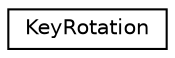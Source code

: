 digraph "Graphical Class Hierarchy"
{
 // LATEX_PDF_SIZE
  edge [fontname="Helvetica",fontsize="10",labelfontname="Helvetica",labelfontsize="10"];
  node [fontname="Helvetica",fontsize="10",shape=record];
  rankdir="LR";
  Node0 [label="KeyRotation",height=0.2,width=0.4,color="black", fillcolor="white", style="filled",URL="$struct_key_rotation.html",tooltip="Contains the current rotation of the bone at a particular time."];
}
